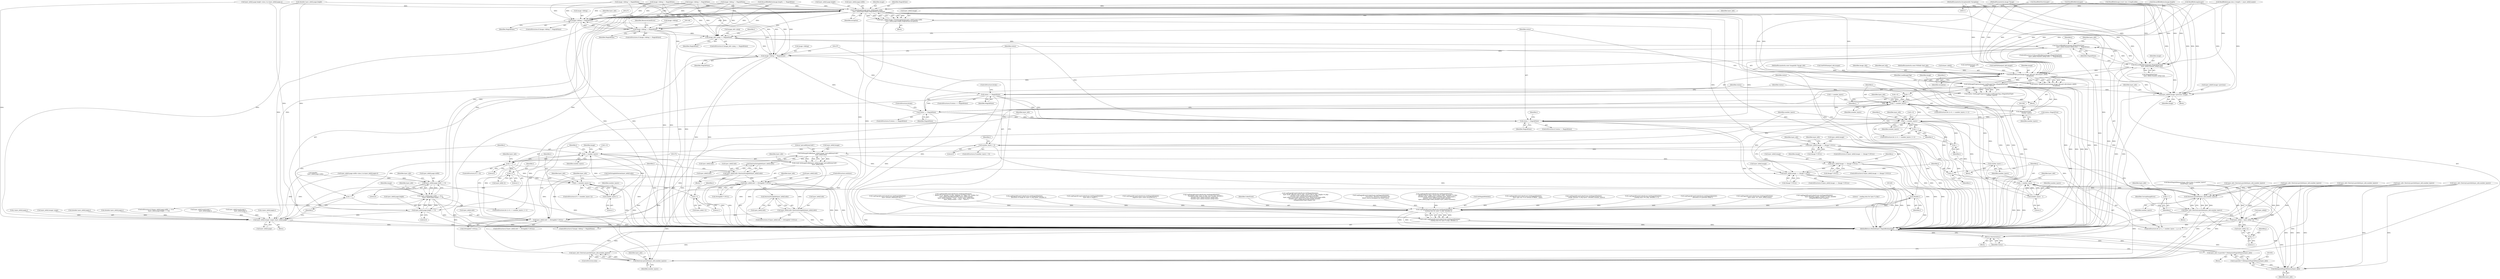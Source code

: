 digraph "0_ImageMagick_4ec444f4eab88cf4bec664fafcf9cab50bc5ff6a@pointer" {
"1000116" [label="(MethodParameterIn,ExceptionInfo *exception)"];
"1001305" [label="(Call,CloneImage(image,layer_info[i].page.width,\n          layer_info[i].page.height,MagickFalse,exception))"];
"1001245" [label="(Call,layer_info[i].page.width == 0)"];
"1001244" [label="(Call,(layer_info[i].page.width == 0) ||\n              (layer_info[i].page.height == 0))"];
"1001618" [label="(Call,layer_info[i].image->page=layer_info[i].page)"];
"1001254" [label="(Call,layer_info[i].page.height == 0)"];
"1001265" [label="(Call,image->debug != MagickFalse)"];
"1001340" [label="(Call,image->debug != MagickFalse)"];
"1001398" [label="(Call,image_info->ping == MagickFalse)"];
"1001440" [label="(Call,DiscardBlobBytes(image,(MagickSizeType)\n                      layer_info[i].channel_info[j].size) == MagickFalse)"];
"1001469" [label="(Call,image->debug != MagickFalse)"];
"1001495" [label="(Call,status == MagickFalse)"];
"1001509" [label="(Call,status == MagickFalse)"];
"1001514" [label="(Call,status != MagickFalse)"];
"1001661" [label="(Return,return(status);)"];
"1001299" [label="(Call,layer_info[i].image=CloneImage(image,layer_info[i].page.width,\n          layer_info[i].page.height,MagickFalse,exception))"];
"1001324" [label="(Call,layer_info[i].image == (Image *) NULL)"];
"1001373" [label="(Call,SetImageProfile(layer_info[i].image,\"psd:additional-info\",\n              layer_info[i].info))"];
"1001371" [label="(Call,(void) SetImageProfile(layer_info[i].image,\"psd:additional-info\",\n              layer_info[i].info))"];
"1001391" [label="(Call,DestroyStringInfo(layer_info[i].info))"];
"1001385" [label="(Call,layer_info[i].info=DestroyStringInfo(layer_info[i].info))"];
"1001277" [label="(Call,layer_info[i].info != (StringInfo *) NULL)"];
"1001292" [label="(Call,DestroyStringInfo(layer_info[i].info))"];
"1001286" [label="(Call,layer_info[i].info=DestroyStringInfo(layer_info[i].info))"];
"1001361" [label="(Call,layer_info[i].info != (StringInfo *) NULL)"];
"1001415" [label="(Call,layer_info[i].image == (Image *) NULL)"];
"1001529" [label="(Call,layer_info[i].image == (Image *) NULL)"];
"1001441" [label="(Call,DiscardBlobBytes(image,(MagickSizeType)\n                      layer_info[i].channel_info[j].size))"];
"1001485" [label="(Call,ReadPSDLayer(image,image_info,psd_info,&layer_info[i],\n              exception))"];
"1001483" [label="(Call,status=ReadPSDLayer(image,image_info,psd_info,&layer_info[i],\n              exception))"];
"1001501" [label="(Call,SetImageProgress(image,LoadImagesTag,i,(MagickSizeType)\n              number_layers))"];
"1001411" [label="(Call,i++)"];
"1001408" [label="(Call,i < number_layers)"];
"1001458" [label="(Call,DestroyLayerInfo(layer_info,number_layers))"];
"1001456" [label="(Call,layer_info=DestroyLayerInfo(layer_info,number_layers))"];
"1001550" [label="(Call,layer_info[j] = layer_info[j+1])"];
"1001653" [label="(Call,RelinquishMagickMemory(layer_info))"];
"1001651" [label="(Call,(LayerInfo *) RelinquishMagickMemory(layer_info))"];
"1001649" [label="(Call,layer_info=(LayerInfo *) RelinquishMagickMemory(layer_info))"];
"1001658" [label="(Call,DestroyLayerInfo(layer_info,number_layers))"];
"1001656" [label="(Call,layer_info=DestroyLayerInfo(layer_info,number_layers))"];
"1001480" [label="(Call,(double) i)"];
"1001476" [label="(Call,LogMagickEvent(CoderEvent,GetMagickModule(),\n                \"  reading data for layer %.20g\",(double) i))"];
"1001474" [label="(Call,(void) LogMagickEvent(CoderEvent,GetMagickModule(),\n                \"  reading data for layer %.20g\",(double) i))"];
"1001505" [label="(Call,(MagickSizeType)\n              number_layers)"];
"1001522" [label="(Call,i < number_layers)"];
"1001525" [label="(Call,i++)"];
"1001540" [label="(Call,j=i)"];
"1001543" [label="(Call,j < number_layers - 1)"];
"1001548" [label="(Call,j++)"];
"1001556" [label="(Call,j+1)"];
"1001545" [label="(Call,number_layers - 1)"];
"1001559" [label="(Call,number_layers--)"];
"1001561" [label="(Call,i--)"];
"1001564" [label="(Call,number_layers > 0)"];
"1001572" [label="(Call,i < number_layers)"];
"1001579" [label="(Call,i > 0)"];
"1001593" [label="(Call,i-1)"];
"1001598" [label="(Call,i < (number_layers-1))"];
"1001575" [label="(Call,i++)"];
"1001614" [label="(Call,i+1)"];
"1001600" [label="(Call,number_layers-1)"];
"1001499" [label="(Call,status=SetImageProgress(image,LoadImagesTag,i,(MagickSizeType)\n              number_layers))"];
"1001640" [label="(Call,layer_info[0].image->previous=image)"];
"1001598" [label="(Call,i < (number_layers-1))"];
"1001344" [label="(Identifier,MagickFalse)"];
"1001564" [label="(Call,number_layers > 0)"];
"1001458" [label="(Call,DestroyLayerInfo(layer_info,number_layers))"];
"1000128" [label="(Call,GetPSDSize(psd_info,image))"];
"1000315" [label="(Call,ResetMagickMemory(layer_info,0,(size_t) number_layers*\n        sizeof(*layer_info)))"];
"1001388" [label="(Identifier,layer_info)"];
"1001616" [label="(Literal,1)"];
"1001362" [label="(Call,layer_info[i].info)"];
"1001402" [label="(Identifier,MagickFalse)"];
"1001477" [label="(Identifier,CoderEvent)"];
"1001299" [label="(Call,layer_info[i].image=CloneImage(image,layer_info[i].page.width,\n          layer_info[i].page.height,MagickFalse,exception))"];
"1001528" [label="(ControlStructure,if (layer_info[i].image == (Image *) NULL))"];
"1001408" [label="(Call,i < number_layers)"];
"1001569" [label="(Call,i=0)"];
"1001607" [label="(Identifier,layer_info)"];
"1000487" [label="(Call,(double)\n            layer_info[i].page.width)"];
"1001413" [label="(Block,)"];
"1001267" [label="(Identifier,image)"];
"1001373" [label="(Call,SetImageProfile(layer_info[i].image,\"psd:additional-info\",\n              layer_info[i].info))"];
"1001411" [label="(Call,i++)"];
"1000117" [label="(Block,)"];
"1001418" [label="(Identifier,layer_info)"];
"1001380" [label="(Call,layer_info[i].info)"];
"1001498" [label="(ControlStructure,break;)"];
"1001476" [label="(Call,LogMagickEvent(CoderEvent,GetMagickModule(),\n                \"  reading data for layer %.20g\",(double) i))"];
"1001557" [label="(Identifier,j)"];
"1001334" [label="(Call,layer_info=DestroyLayerInfo(layer_info,number_layers))"];
"1001287" [label="(Call,layer_info[i].info)"];
"1001597" [label="(ControlStructure,if (i < (number_layers-1)))"];
"1001575" [label="(Call,i++)"];
"1001371" [label="(Call,(void) SetImageProfile(layer_info[i].image,\"psd:additional-info\",\n              layer_info[i].info))"];
"1001658" [label="(Call,DestroyLayerInfo(layer_info,number_layers))"];
"1001459" [label="(Identifier,layer_info)"];
"1001367" [label="(Call,(StringInfo *) NULL)"];
"1001595" [label="(Literal,1)"];
"1001480" [label="(Call,(double) i)"];
"1000460" [label="(Call,(double) layer_info[i].page.x)"];
"1001314" [label="(Call,layer_info[i].page.height)"];
"1001468" [label="(ControlStructure,if (image->debug != MagickFalse))"];
"1001307" [label="(Call,layer_info[i].page.width)"];
"1001416" [label="(Call,layer_info[i].image)"];
"1001519" [label="(Call,i=0)"];
"1001177" [label="(Call,DiscardBlobBytes(image,length) == MagickFalse)"];
"1001513" [label="(ControlStructure,if (status != MagickFalse))"];
"1001545" [label="(Call,number_layers - 1)"];
"1001563" [label="(ControlStructure,if (number_layers > 0))"];
"1001510" [label="(Identifier,status)"];
"1001437" [label="(Identifier,j)"];
"1001323" [label="(ControlStructure,if (layer_info[i].image == (Image *) NULL))"];
"1001443" [label="(Call,(MagickSizeType)\n                      layer_info[i].channel_info[j].size)"];
"1001660" [label="(Identifier,number_layers)"];
"1000904" [label="(Call,layer_info[i].mask.page.y-\n                      layer_info[i].page.y)"];
"1001659" [label="(Identifier,layer_info)"];
"1000116" [label="(MethodParameterIn,ExceptionInfo *exception)"];
"1001551" [label="(Call,layer_info[j])"];
"1000195" [label="(Call,GetPSDSize(psd_info,image))"];
"1001573" [label="(Identifier,i)"];
"1001602" [label="(Literal,1)"];
"1000956" [label="(Call,LogMagickEvent(CoderEvent,GetMagickModule(),\n                    \"      layer mask: offset(%.20g,%.20g), size(%.20g,%.20g), length=%.20g\",\n                    (double) layer_info[i].mask.page.x,(double)\n                    layer_info[i].mask.page.y,(double) layer_info[i].mask.page.width,\n                    (double) layer_info[i].mask.page.height,(double)\n                    ((MagickOffsetType) length)-18))"];
"1001483" [label="(Call,status=ReadPSDLayer(image,image_info,psd_info,&layer_info[i],\n              exception))"];
"1000114" [label="(MethodParameterIn,const PSDInfo *psd_info)"];
"1001405" [label="(Call,i=0)"];
"1001586" [label="(Identifier,layer_info)"];
"1001454" [label="(Identifier,MagickFalse)"];
"1001514" [label="(Call,status != MagickFalse)"];
"1001289" [label="(Identifier,layer_info)"];
"1001095" [label="(Call,LogMagickEvent(CoderEvent,GetMagickModule(),\n                      \"        source(%x), dest(%x)\",(unsigned int)\n                      blend_source,(unsigned int) blend_dest))"];
"1000456" [label="(Call,LogMagickEvent(CoderEvent,GetMagickModule(),\n            \"    offset(%.20g,%.20g), size(%.20g,%.20g), channels=%.20g\",\n            (double) layer_info[i].page.x,(double) layer_info[i].page.y,\n            (double) layer_info[i].page.height,(double)\n            layer_info[i].page.width,(double) layer_info[i].channels))"];
"1001656" [label="(Call,layer_info=DestroyLayerInfo(layer_info,number_layers))"];
"1001404" [label="(ControlStructure,for (i=0; i < number_layers; i++))"];
"1001649" [label="(Call,layer_info=(LayerInfo *) RelinquishMagickMemory(layer_info))"];
"1001245" [label="(Call,layer_info[i].page.width == 0)"];
"1001615" [label="(Identifier,i)"];
"1001478" [label="(Call,GetMagickModule())"];
"1001293" [label="(Call,layer_info[i].info)"];
"1001237" [label="(Call,i < number_layers)"];
"1001340" [label="(Call,image->debug != MagickFalse)"];
"1001653" [label="(Call,RelinquishMagickMemory(layer_info))"];
"1000617" [label="(Call,LogMagickEvent(CoderEvent,GetMagickModule(),\n                \"  layer type was %.4s instead of 8BIM\", type))"];
"1001379" [label="(Literal,\"psd:additional-info\")"];
"1000401" [label="(Call,layer_info[i].page.height=(size_t) (y-layer_info[i].page.y))"];
"1001484" [label="(Identifier,status)"];
"1001246" [label="(Call,layer_info[i].page.width)"];
"1001535" [label="(Call,(Image *) NULL)"];
"1001539" [label="(ControlStructure,for (j=i; j < number_layers - 1; j++))"];
"1001507" [label="(Identifier,number_layers)"];
"1001243" [label="(ControlStructure,if ((layer_info[i].page.width == 0) ||\n              (layer_info[i].page.height == 0)))"];
"1001421" [label="(Call,(Image *) NULL)"];
"1001265" [label="(Call,image->debug != MagickFalse)"];
"1001517" [label="(Block,)"];
"1001618" [label="(Call,layer_info[i].image->page=layer_info[i].page)"];
"1001529" [label="(Call,layer_info[i].image == (Image *) NULL)"];
"1001633" [label="(Identifier,image)"];
"1001242" [label="(Block,)"];
"1001460" [label="(Identifier,number_layers)"];
"1001471" [label="(Identifier,image)"];
"1001470" [label="(Call,image->debug)"];
"1001654" [label="(Identifier,layer_info)"];
"1001244" [label="(Call,(layer_info[i].page.width == 0) ||\n              (layer_info[i].page.height == 0))"];
"1001300" [label="(Call,layer_info[i].image)"];
"1001022" [label="(Call,layer_info=DestroyLayerInfo(layer_info,number_layers))"];
"1001651" [label="(Call,(LayerInfo *) RelinquishMagickMemory(layer_info))"];
"1001559" [label="(Call,number_layers--)"];
"1001567" [label="(Block,)"];
"1001398" [label="(Call,image_info->ping == MagickFalse)"];
"1001489" [label="(Call,&layer_info[i])"];
"1001386" [label="(Call,layer_info[i].info)"];
"1001241" [label="(Identifier,i)"];
"1001508" [label="(ControlStructure,if (status == MagickFalse))"];
"1001494" [label="(ControlStructure,if (status == MagickFalse))"];
"1001579" [label="(Call,i > 0)"];
"1001566" [label="(Literal,0)"];
"1001277" [label="(Call,layer_info[i].info != (StringInfo *) NULL)"];
"1001397" [label="(ControlStructure,if (image_info->ping == MagickFalse))"];
"1001626" [label="(Call,layer_info[i].page)"];
"1001374" [label="(Call,layer_info[i].image)"];
"1001462" [label="(Identifier,CorruptImageError)"];
"1001302" [label="(Identifier,layer_info)"];
"1001565" [label="(Identifier,number_layers)"];
"1001640" [label="(Call,layer_info[0].image->previous=image)"];
"1000260" [label="(Call,LogMagickEvent(CoderEvent,GetMagickModule(),\n          \"  image contains %.20g layers\",(double) number_layers))"];
"1001391" [label="(Call,DestroyStringInfo(layer_info[i].info))"];
"1001227" [label="(Call,ReadBlob(image,(const size_t) length,info))"];
"1001601" [label="(Identifier,number_layers)"];
"1001542" [label="(Identifier,i)"];
"1001305" [label="(Call,CloneImage(image,layer_info[i].page.width,\n          layer_info[i].page.height,MagickFalse,exception))"];
"1001662" [label="(Identifier,status)"];
"1001524" [label="(Identifier,number_layers)"];
"1001591" [label="(Call,layer_info[i-1])"];
"1001497" [label="(Identifier,MagickFalse)"];
"1000296" [label="(Call,image->debug != MagickFalse)"];
"1001473" [label="(Identifier,MagickFalse)"];
"1001306" [label="(Identifier,image)"];
"1001500" [label="(Identifier,status)"];
"1001525" [label="(Call,i++)"];
"1001574" [label="(Identifier,number_layers)"];
"1001439" [label="(ControlStructure,if (DiscardBlobBytes(image,(MagickSizeType)\n                      layer_info[i].channel_info[j].size) == MagickFalse))"];
"1001543" [label="(Call,j < number_layers - 1)"];
"1001485" [label="(Call,ReadPSDLayer(image,image_info,psd_info,&layer_info[i],\n              exception))"];
"1001578" [label="(ControlStructure,if (i > 0))"];
"1000437" [label="(Call,layer_info=DestroyLayerInfo(layer_info,number_layers))"];
"1001556" [label="(Call,j+1)"];
"1001355" [label="(Identifier,ResourceLimitError)"];
"1001292" [label="(Call,DestroyStringInfo(layer_info[i].info))"];
"1000345" [label="(Call,LogMagickEvent(CoderEvent,GetMagickModule(),\n            \"  reading layer #%.20g\",(double) i+1))"];
"1001548" [label="(Call,j++)"];
"1001493" [label="(Identifier,exception)"];
"1001325" [label="(Call,layer_info[i].image)"];
"1001399" [label="(Call,image_info->ping)"];
"1001502" [label="(Identifier,image)"];
"1001526" [label="(Identifier,i)"];
"1000622" [label="(Call,layer_info=DestroyLayerInfo(layer_info,number_layers))"];
"1001440" [label="(Call,DiscardBlobBytes(image,(MagickSizeType)\n                      layer_info[i].channel_info[j].size) == MagickFalse)"];
"1000545" [label="(Call,GetPSDSize(psd_info,\n            image))"];
"1001648" [label="(Identifier,image)"];
"1001330" [label="(Call,(Image *) NULL)"];
"1000303" [label="(Call,LogMagickEvent(CoderEvent,GetMagickModule(),\n              \"  allocation of LayerInfo failed\"))"];
"1001262" [label="(Literal,0)"];
"1001532" [label="(Identifier,layer_info)"];
"1001385" [label="(Call,layer_info[i].info=DestroyStringInfo(layer_info[i].info))"];
"1001341" [label="(Call,image->debug)"];
"1001150" [label="(Call,LogMagickEvent(CoderEvent,GetMagickModule(),\n                \"      layer name: %s\",layer_info[i].name))"];
"1001657" [label="(Identifier,layer_info)"];
"1001278" [label="(Call,layer_info[i].info)"];
"1001055" [label="(Call,LogMagickEvent(CoderEvent,GetMagickModule(),\n                    \"      layer blending ranges: length=%.20g\",(double)\n                    ((MagickOffsetType) length)))"];
"1001600" [label="(Call,number_layers-1)"];
"1001253" [label="(Literal,0)"];
"1001254" [label="(Call,layer_info[i].page.height == 0)"];
"1001280" [label="(Identifier,layer_info)"];
"1001499" [label="(Call,status=SetImageProgress(image,LoadImagesTag,i,(MagickSizeType)\n              number_layers))"];
"1001612" [label="(Call,layer_info[i+1])"];
"1001183" [label="(Call,layer_info=DestroyLayerInfo(layer_info,number_layers))"];
"1001560" [label="(Identifier,number_layers)"];
"1001178" [label="(Call,DiscardBlobBytes(image,length))"];
"1001298" [label="(ControlStructure,continue;)"];
"1001427" [label="(Identifier,j)"];
"1000931" [label="(Call,layer_info[i].mask.page.x-\n                      layer_info[i].page.x)"];
"1001264" [label="(ControlStructure,if (image->debug != MagickFalse))"];
"1001523" [label="(Identifier,i)"];
"1001122" [label="(Call,ReadBlob(image,(size_t) length++,layer_info[i].name))"];
"1001364" [label="(Identifier,layer_info)"];
"1001361" [label="(Call,layer_info[i].info != (StringInfo *) NULL)"];
"1001276" [label="(ControlStructure,if (layer_info[i].info != (StringInfo *) NULL))"];
"1001530" [label="(Call,layer_info[i].image)"];
"1001522" [label="(Call,i < number_layers)"];
"1001581" [label="(Literal,0)"];
"1001663" [label="(MethodReturn,ModuleExport MagickBooleanType)"];
"1001412" [label="(Identifier,i)"];
"1001479" [label="(Literal,\"  reading data for layer %.20g\")"];
"1001570" [label="(Identifier,i)"];
"1001547" [label="(Literal,1)"];
"1000253" [label="(Call,image->debug != MagickFalse)"];
"1001455" [label="(Block,)"];
"1001561" [label="(Call,i--)"];
"1001541" [label="(Identifier,j)"];
"1001511" [label="(Identifier,MagickFalse)"];
"1000768" [label="(Call,LogMagickEvent(CoderEvent,GetMagickModule(),\n                \"    layer contains additional info\"))"];
"1001495" [label="(Call,status == MagickFalse)"];
"1001406" [label="(Identifier,i)"];
"1001509" [label="(Call,status == MagickFalse)"];
"1001512" [label="(ControlStructure,break;)"];
"1001283" [label="(Call,(StringInfo *) NULL)"];
"1000708" [label="(Call,LogMagickEvent(CoderEvent,GetMagickModule(),\n            \"   blend=%.4s, opacity=%.20g, clipping=%s, flags=%d, visible=%s\",\n            layer_info[i].blendkey,(double) layer_info[i].opacity,\n            layer_info[i].clipping ? \"true\" : \"false\",layer_info[i].flags,\n            layer_info[i].visible ? \"true\" : \"false\"))"];
"1001540" [label="(Call,j=i)"];
"1001622" [label="(Identifier,layer_info)"];
"1001410" [label="(Identifier,number_layers)"];
"1001661" [label="(Return,return(status);)"];
"1001614" [label="(Call,i+1)"];
"1001442" [label="(Identifier,image)"];
"1001347" [label="(Call,LogMagickEvent(CoderEvent,GetMagickModule(),\n                \"  allocation of image for layer %.20g failed\",(double) i))"];
"1000392" [label="(Call,x-layer_info[i].page.x)"];
"1001516" [label="(Identifier,MagickFalse)"];
"1001538" [label="(Block,)"];
"1001469" [label="(Call,image->debug != MagickFalse)"];
"1001577" [label="(Block,)"];
"1001486" [label="(Identifier,image)"];
"1000382" [label="(Call,layer_info[i].page.width=(size_t) (x-layer_info[i].page.x))"];
"1001515" [label="(Identifier,status)"];
"1001456" [label="(Call,layer_info=DestroyLayerInfo(layer_info,number_layers))"];
"1001474" [label="(Call,(void) LogMagickEvent(CoderEvent,GetMagickModule(),\n                \"  reading data for layer %.20g\",(double) i))"];
"1001441" [label="(Call,DiscardBlobBytes(image,(MagickSizeType)\n                      layer_info[i].channel_info[j].size))"];
"1001549" [label="(Identifier,j)"];
"1001504" [label="(Identifier,i)"];
"1001414" [label="(ControlStructure,if (layer_info[i].image == (Image *) NULL))"];
"1001593" [label="(Call,i-1)"];
"1001501" [label="(Call,SetImageProgress(image,LoadImagesTag,i,(MagickSizeType)\n              number_layers))"];
"1001255" [label="(Call,layer_info[i].page.height)"];
"1001580" [label="(Identifier,i)"];
"1000411" [label="(Call,y-layer_info[i].page.y)"];
"1001339" [label="(ControlStructure,if (image->debug != MagickFalse))"];
"1001324" [label="(Call,layer_info[i].image == (Image *) NULL)"];
"1001552" [label="(Identifier,layer_info)"];
"1001335" [label="(Identifier,layer_info)"];
"1000478" [label="(Call,(double) layer_info[i].page.height)"];
"1001562" [label="(Identifier,i)"];
"1001641" [label="(Call,layer_info[0].image->previous)"];
"1001594" [label="(Identifier,i)"];
"1001272" [label="(Call,LogMagickEvent(CoderEvent,GetMagickModule(),\n                 \"      layer data is empty\"))"];
"1000701" [label="(Call,image->debug != MagickFalse)"];
"1001219" [label="(Call,GetStringInfoDatum(layer_info[i].info))"];
"1000113" [label="(MethodParameterIn,const ImageInfo *image_info)"];
"1000751" [label="(Call,ReadBlobLong(image))"];
"1001505" [label="(Call,(MagickSizeType)\n              number_layers)"];
"1001487" [label="(Identifier,image_info)"];
"1001269" [label="(Identifier,MagickFalse)"];
"1001546" [label="(Identifier,number_layers)"];
"1001518" [label="(ControlStructure,for (i=0; i < number_layers; i++))"];
"1001554" [label="(Call,layer_info[j+1])"];
"1001266" [label="(Call,image->debug)"];
"1001360" [label="(ControlStructure,if (layer_info[i].info != (StringInfo *) NULL))"];
"1000237" [label="(Call,LogMagickEvent(CoderEvent,GetMagickModule(),\n              \"  negative layer count corrected for\"))"];
"1001286" [label="(Call,layer_info[i].info=DestroyStringInfo(layer_info[i].info))"];
"1000556" [label="(Call,LogMagickEvent(CoderEvent,GetMagickModule(),\n              \"    channel[%.20g]: type=%.20g, size=%.20g\",(double) j,\n              (double) layer_info[i].channel_info[j].type,\n              (double) layer_info[i].channel_info[j].size))"];
"1001655" [label="(ControlStructure,else)"];
"1000112" [label="(MethodParameterIn,Image *image)"];
"1001650" [label="(Identifier,layer_info)"];
"1001488" [label="(Identifier,psd_info)"];
"1001599" [label="(Identifier,i)"];
"1001321" [label="(Identifier,MagickFalse)"];
"1001550" [label="(Call,layer_info[j] = layer_info[j+1])"];
"1001415" [label="(Call,layer_info[i].image == (Image *) NULL)"];
"1001482" [label="(Identifier,i)"];
"1001143" [label="(Call,image->debug != MagickFalse)"];
"1001496" [label="(Identifier,status)"];
"1001558" [label="(Literal,1)"];
"1000201" [label="(Call,status=MagickTrue)"];
"1001544" [label="(Identifier,j)"];
"1001576" [label="(Identifier,i)"];
"1001457" [label="(Identifier,layer_info)"];
"1001568" [label="(ControlStructure,for (i=0; i < number_layers; i++))"];
"1001258" [label="(Identifier,layer_info)"];
"1001322" [label="(Identifier,exception)"];
"1000218" [label="(Call,ReadBlobShort(image))"];
"1001109" [label="(Call,ReadBlobByte(image))"];
"1001619" [label="(Call,layer_info[i].image->page)"];
"1000469" [label="(Call,(double) layer_info[i].page.y)"];
"1001409" [label="(Identifier,i)"];
"1001572" [label="(Call,i < number_layers)"];
"1001520" [label="(Identifier,i)"];
"1001392" [label="(Call,layer_info[i].info)"];
"1001327" [label="(Identifier,layer_info)"];
"1001503" [label="(Identifier,LoadImagesTag)"];
"1001370" [label="(Block,)"];
"1000116" -> "1000111"  [label="AST: "];
"1000116" -> "1001663"  [label="DDG: "];
"1000116" -> "1001305"  [label="DDG: "];
"1000116" -> "1001485"  [label="DDG: "];
"1001305" -> "1001299"  [label="AST: "];
"1001305" -> "1001322"  [label="CFG: "];
"1001306" -> "1001305"  [label="AST: "];
"1001307" -> "1001305"  [label="AST: "];
"1001314" -> "1001305"  [label="AST: "];
"1001321" -> "1001305"  [label="AST: "];
"1001322" -> "1001305"  [label="AST: "];
"1001299" -> "1001305"  [label="CFG: "];
"1001305" -> "1001663"  [label="DDG: "];
"1001305" -> "1001663"  [label="DDG: "];
"1001305" -> "1001663"  [label="DDG: "];
"1001305" -> "1001663"  [label="DDG: "];
"1001305" -> "1001245"  [label="DDG: "];
"1001305" -> "1001254"  [label="DDG: "];
"1001305" -> "1001265"  [label="DDG: "];
"1001305" -> "1001299"  [label="DDG: "];
"1001305" -> "1001299"  [label="DDG: "];
"1001305" -> "1001299"  [label="DDG: "];
"1001305" -> "1001299"  [label="DDG: "];
"1001305" -> "1001299"  [label="DDG: "];
"1001178" -> "1001305"  [label="DDG: "];
"1000218" -> "1001305"  [label="DDG: "];
"1000751" -> "1001305"  [label="DDG: "];
"1001122" -> "1001305"  [label="DDG: "];
"1001109" -> "1001305"  [label="DDG: "];
"1001227" -> "1001305"  [label="DDG: "];
"1000112" -> "1001305"  [label="DDG: "];
"1001245" -> "1001305"  [label="DDG: "];
"1000401" -> "1001305"  [label="DDG: "];
"1001254" -> "1001305"  [label="DDG: "];
"1000478" -> "1001305"  [label="DDG: "];
"1000701" -> "1001305"  [label="DDG: "];
"1000296" -> "1001305"  [label="DDG: "];
"1001143" -> "1001305"  [label="DDG: "];
"1000253" -> "1001305"  [label="DDG: "];
"1001177" -> "1001305"  [label="DDG: "];
"1001340" -> "1001305"  [label="DDG: "];
"1001265" -> "1001305"  [label="DDG: "];
"1001305" -> "1001340"  [label="DDG: "];
"1001305" -> "1001398"  [label="DDG: "];
"1001305" -> "1001441"  [label="DDG: "];
"1001305" -> "1001485"  [label="DDG: "];
"1001305" -> "1001485"  [label="DDG: "];
"1001305" -> "1001618"  [label="DDG: "];
"1001305" -> "1001618"  [label="DDG: "];
"1001305" -> "1001640"  [label="DDG: "];
"1001245" -> "1001244"  [label="AST: "];
"1001245" -> "1001253"  [label="CFG: "];
"1001246" -> "1001245"  [label="AST: "];
"1001253" -> "1001245"  [label="AST: "];
"1001258" -> "1001245"  [label="CFG: "];
"1001244" -> "1001245"  [label="CFG: "];
"1001245" -> "1001663"  [label="DDG: "];
"1001245" -> "1001244"  [label="DDG: "];
"1001245" -> "1001244"  [label="DDG: "];
"1000382" -> "1001245"  [label="DDG: "];
"1000487" -> "1001245"  [label="DDG: "];
"1001245" -> "1001618"  [label="DDG: "];
"1001244" -> "1001243"  [label="AST: "];
"1001244" -> "1001254"  [label="CFG: "];
"1001254" -> "1001244"  [label="AST: "];
"1001267" -> "1001244"  [label="CFG: "];
"1001302" -> "1001244"  [label="CFG: "];
"1001244" -> "1001663"  [label="DDG: "];
"1001244" -> "1001663"  [label="DDG: "];
"1001244" -> "1001663"  [label="DDG: "];
"1001254" -> "1001244"  [label="DDG: "];
"1001254" -> "1001244"  [label="DDG: "];
"1001618" -> "1001577"  [label="AST: "];
"1001618" -> "1001626"  [label="CFG: "];
"1001619" -> "1001618"  [label="AST: "];
"1001626" -> "1001618"  [label="AST: "];
"1001576" -> "1001618"  [label="CFG: "];
"1001618" -> "1001663"  [label="DDG: "];
"1001618" -> "1001663"  [label="DDG: "];
"1000392" -> "1001618"  [label="DDG: "];
"1000382" -> "1001618"  [label="DDG: "];
"1000487" -> "1001618"  [label="DDG: "];
"1000401" -> "1001618"  [label="DDG: "];
"1000931" -> "1001618"  [label="DDG: "];
"1001254" -> "1001618"  [label="DDG: "];
"1000904" -> "1001618"  [label="DDG: "];
"1000469" -> "1001618"  [label="DDG: "];
"1000411" -> "1001618"  [label="DDG: "];
"1000478" -> "1001618"  [label="DDG: "];
"1000460" -> "1001618"  [label="DDG: "];
"1001254" -> "1001262"  [label="CFG: "];
"1001255" -> "1001254"  [label="AST: "];
"1001262" -> "1001254"  [label="AST: "];
"1001254" -> "1001663"  [label="DDG: "];
"1000401" -> "1001254"  [label="DDG: "];
"1000478" -> "1001254"  [label="DDG: "];
"1001265" -> "1001264"  [label="AST: "];
"1001265" -> "1001269"  [label="CFG: "];
"1001266" -> "1001265"  [label="AST: "];
"1001269" -> "1001265"  [label="AST: "];
"1001271" -> "1001265"  [label="CFG: "];
"1001280" -> "1001265"  [label="CFG: "];
"1001265" -> "1001663"  [label="DDG: "];
"1001265" -> "1001663"  [label="DDG: "];
"1000253" -> "1001265"  [label="DDG: "];
"1000253" -> "1001265"  [label="DDG: "];
"1001340" -> "1001265"  [label="DDG: "];
"1001340" -> "1001265"  [label="DDG: "];
"1000701" -> "1001265"  [label="DDG: "];
"1000701" -> "1001265"  [label="DDG: "];
"1000296" -> "1001265"  [label="DDG: "];
"1000296" -> "1001265"  [label="DDG: "];
"1001143" -> "1001265"  [label="DDG: "];
"1001143" -> "1001265"  [label="DDG: "];
"1001177" -> "1001265"  [label="DDG: "];
"1001265" -> "1001340"  [label="DDG: "];
"1001265" -> "1001398"  [label="DDG: "];
"1001265" -> "1001469"  [label="DDG: "];
"1001340" -> "1001339"  [label="AST: "];
"1001340" -> "1001344"  [label="CFG: "];
"1001341" -> "1001340"  [label="AST: "];
"1001344" -> "1001340"  [label="AST: "];
"1001346" -> "1001340"  [label="CFG: "];
"1001355" -> "1001340"  [label="CFG: "];
"1001340" -> "1001663"  [label="DDG: "];
"1001340" -> "1001663"  [label="DDG: "];
"1000253" -> "1001340"  [label="DDG: "];
"1000701" -> "1001340"  [label="DDG: "];
"1000296" -> "1001340"  [label="DDG: "];
"1001143" -> "1001340"  [label="DDG: "];
"1001340" -> "1001398"  [label="DDG: "];
"1001340" -> "1001469"  [label="DDG: "];
"1001398" -> "1001397"  [label="AST: "];
"1001398" -> "1001402"  [label="CFG: "];
"1001399" -> "1001398"  [label="AST: "];
"1001402" -> "1001398"  [label="AST: "];
"1001406" -> "1001398"  [label="CFG: "];
"1001515" -> "1001398"  [label="CFG: "];
"1001398" -> "1001663"  [label="DDG: "];
"1001398" -> "1001663"  [label="DDG: "];
"1000701" -> "1001398"  [label="DDG: "];
"1000296" -> "1001398"  [label="DDG: "];
"1001143" -> "1001398"  [label="DDG: "];
"1000253" -> "1001398"  [label="DDG: "];
"1001177" -> "1001398"  [label="DDG: "];
"1001398" -> "1001440"  [label="DDG: "];
"1001398" -> "1001469"  [label="DDG: "];
"1001398" -> "1001514"  [label="DDG: "];
"1001440" -> "1001439"  [label="AST: "];
"1001440" -> "1001454"  [label="CFG: "];
"1001441" -> "1001440"  [label="AST: "];
"1001454" -> "1001440"  [label="AST: "];
"1001457" -> "1001440"  [label="CFG: "];
"1001437" -> "1001440"  [label="CFG: "];
"1001440" -> "1001663"  [label="DDG: "];
"1001440" -> "1001663"  [label="DDG: "];
"1001441" -> "1001440"  [label="DDG: "];
"1001441" -> "1001440"  [label="DDG: "];
"1001509" -> "1001440"  [label="DDG: "];
"1001440" -> "1001469"  [label="DDG: "];
"1001440" -> "1001514"  [label="DDG: "];
"1001469" -> "1001468"  [label="AST: "];
"1001469" -> "1001473"  [label="CFG: "];
"1001470" -> "1001469"  [label="AST: "];
"1001473" -> "1001469"  [label="AST: "];
"1001475" -> "1001469"  [label="CFG: "];
"1001484" -> "1001469"  [label="CFG: "];
"1001469" -> "1001663"  [label="DDG: "];
"1001469" -> "1001663"  [label="DDG: "];
"1000253" -> "1001469"  [label="DDG: "];
"1000701" -> "1001469"  [label="DDG: "];
"1000296" -> "1001469"  [label="DDG: "];
"1001143" -> "1001469"  [label="DDG: "];
"1001509" -> "1001469"  [label="DDG: "];
"1001469" -> "1001495"  [label="DDG: "];
"1001495" -> "1001494"  [label="AST: "];
"1001495" -> "1001497"  [label="CFG: "];
"1001496" -> "1001495"  [label="AST: "];
"1001497" -> "1001495"  [label="AST: "];
"1001498" -> "1001495"  [label="CFG: "];
"1001500" -> "1001495"  [label="CFG: "];
"1001495" -> "1001663"  [label="DDG: "];
"1001483" -> "1001495"  [label="DDG: "];
"1001495" -> "1001509"  [label="DDG: "];
"1001495" -> "1001514"  [label="DDG: "];
"1001495" -> "1001514"  [label="DDG: "];
"1001509" -> "1001508"  [label="AST: "];
"1001509" -> "1001511"  [label="CFG: "];
"1001510" -> "1001509"  [label="AST: "];
"1001511" -> "1001509"  [label="AST: "];
"1001512" -> "1001509"  [label="CFG: "];
"1001412" -> "1001509"  [label="CFG: "];
"1001509" -> "1001663"  [label="DDG: "];
"1001499" -> "1001509"  [label="DDG: "];
"1001509" -> "1001514"  [label="DDG: "];
"1001509" -> "1001514"  [label="DDG: "];
"1001514" -> "1001513"  [label="AST: "];
"1001514" -> "1001516"  [label="CFG: "];
"1001515" -> "1001514"  [label="AST: "];
"1001516" -> "1001514"  [label="AST: "];
"1001520" -> "1001514"  [label="CFG: "];
"1001657" -> "1001514"  [label="CFG: "];
"1001514" -> "1001663"  [label="DDG: "];
"1001514" -> "1001663"  [label="DDG: "];
"1001514" -> "1001663"  [label="DDG: "];
"1000201" -> "1001514"  [label="DDG: "];
"1001514" -> "1001661"  [label="DDG: "];
"1001661" -> "1000117"  [label="AST: "];
"1001661" -> "1001662"  [label="CFG: "];
"1001662" -> "1001661"  [label="AST: "];
"1001663" -> "1001661"  [label="CFG: "];
"1001661" -> "1001663"  [label="DDG: "];
"1001662" -> "1001661"  [label="DDG: "];
"1000201" -> "1001661"  [label="DDG: "];
"1001299" -> "1001242"  [label="AST: "];
"1001300" -> "1001299"  [label="AST: "];
"1001327" -> "1001299"  [label="CFG: "];
"1001299" -> "1001663"  [label="DDG: "];
"1001299" -> "1001324"  [label="DDG: "];
"1001324" -> "1001323"  [label="AST: "];
"1001324" -> "1001330"  [label="CFG: "];
"1001325" -> "1001324"  [label="AST: "];
"1001330" -> "1001324"  [label="AST: "];
"1001335" -> "1001324"  [label="CFG: "];
"1001364" -> "1001324"  [label="CFG: "];
"1001324" -> "1001663"  [label="DDG: "];
"1001324" -> "1001663"  [label="DDG: "];
"1001324" -> "1001663"  [label="DDG: "];
"1001330" -> "1001324"  [label="DDG: "];
"1001324" -> "1001373"  [label="DDG: "];
"1001324" -> "1001415"  [label="DDG: "];
"1001324" -> "1001529"  [label="DDG: "];
"1001373" -> "1001371"  [label="AST: "];
"1001373" -> "1001380"  [label="CFG: "];
"1001374" -> "1001373"  [label="AST: "];
"1001379" -> "1001373"  [label="AST: "];
"1001380" -> "1001373"  [label="AST: "];
"1001371" -> "1001373"  [label="CFG: "];
"1001373" -> "1001663"  [label="DDG: "];
"1001373" -> "1001371"  [label="DDG: "];
"1001373" -> "1001371"  [label="DDG: "];
"1001373" -> "1001371"  [label="DDG: "];
"1001361" -> "1001373"  [label="DDG: "];
"1001373" -> "1001391"  [label="DDG: "];
"1001373" -> "1001415"  [label="DDG: "];
"1001373" -> "1001529"  [label="DDG: "];
"1001371" -> "1001370"  [label="AST: "];
"1001372" -> "1001371"  [label="AST: "];
"1001388" -> "1001371"  [label="CFG: "];
"1001371" -> "1001663"  [label="DDG: "];
"1001371" -> "1001663"  [label="DDG: "];
"1001391" -> "1001385"  [label="AST: "];
"1001391" -> "1001392"  [label="CFG: "];
"1001392" -> "1001391"  [label="AST: "];
"1001385" -> "1001391"  [label="CFG: "];
"1001391" -> "1001385"  [label="DDG: "];
"1001385" -> "1001370"  [label="AST: "];
"1001386" -> "1001385"  [label="AST: "];
"1001241" -> "1001385"  [label="CFG: "];
"1001385" -> "1001663"  [label="DDG: "];
"1001385" -> "1001663"  [label="DDG: "];
"1001385" -> "1001277"  [label="DDG: "];
"1001385" -> "1001361"  [label="DDG: "];
"1001277" -> "1001276"  [label="AST: "];
"1001277" -> "1001283"  [label="CFG: "];
"1001278" -> "1001277"  [label="AST: "];
"1001283" -> "1001277"  [label="AST: "];
"1001289" -> "1001277"  [label="CFG: "];
"1001298" -> "1001277"  [label="CFG: "];
"1001277" -> "1001663"  [label="DDG: "];
"1001277" -> "1001663"  [label="DDG: "];
"1001277" -> "1001663"  [label="DDG: "];
"1001219" -> "1001277"  [label="DDG: "];
"1001361" -> "1001277"  [label="DDG: "];
"1001286" -> "1001277"  [label="DDG: "];
"1001283" -> "1001277"  [label="DDG: "];
"1001277" -> "1001292"  [label="DDG: "];
"1001277" -> "1001361"  [label="DDG: "];
"1001292" -> "1001286"  [label="AST: "];
"1001292" -> "1001293"  [label="CFG: "];
"1001293" -> "1001292"  [label="AST: "];
"1001286" -> "1001292"  [label="CFG: "];
"1001292" -> "1001286"  [label="DDG: "];
"1001286" -> "1001276"  [label="AST: "];
"1001287" -> "1001286"  [label="AST: "];
"1001298" -> "1001286"  [label="CFG: "];
"1001286" -> "1001663"  [label="DDG: "];
"1001286" -> "1001663"  [label="DDG: "];
"1001286" -> "1001361"  [label="DDG: "];
"1001361" -> "1001360"  [label="AST: "];
"1001361" -> "1001367"  [label="CFG: "];
"1001362" -> "1001361"  [label="AST: "];
"1001367" -> "1001361"  [label="AST: "];
"1001372" -> "1001361"  [label="CFG: "];
"1001241" -> "1001361"  [label="CFG: "];
"1001361" -> "1001663"  [label="DDG: "];
"1001361" -> "1001663"  [label="DDG: "];
"1001361" -> "1001663"  [label="DDG: "];
"1001219" -> "1001361"  [label="DDG: "];
"1001367" -> "1001361"  [label="DDG: "];
"1001415" -> "1001414"  [label="AST: "];
"1001415" -> "1001421"  [label="CFG: "];
"1001416" -> "1001415"  [label="AST: "];
"1001421" -> "1001415"  [label="AST: "];
"1001427" -> "1001415"  [label="CFG: "];
"1001471" -> "1001415"  [label="CFG: "];
"1001415" -> "1001663"  [label="DDG: "];
"1001415" -> "1001663"  [label="DDG: "];
"1001415" -> "1001663"  [label="DDG: "];
"1001421" -> "1001415"  [label="DDG: "];
"1001415" -> "1001529"  [label="DDG: "];
"1001529" -> "1001528"  [label="AST: "];
"1001529" -> "1001535"  [label="CFG: "];
"1001530" -> "1001529"  [label="AST: "];
"1001535" -> "1001529"  [label="AST: "];
"1001541" -> "1001529"  [label="CFG: "];
"1001526" -> "1001529"  [label="CFG: "];
"1001529" -> "1001663"  [label="DDG: "];
"1001529" -> "1001663"  [label="DDG: "];
"1001529" -> "1001663"  [label="DDG: "];
"1001535" -> "1001529"  [label="DDG: "];
"1001441" -> "1001443"  [label="CFG: "];
"1001442" -> "1001441"  [label="AST: "];
"1001443" -> "1001441"  [label="AST: "];
"1001454" -> "1001441"  [label="CFG: "];
"1001441" -> "1001663"  [label="DDG: "];
"1001441" -> "1001663"  [label="DDG: "];
"1001178" -> "1001441"  [label="DDG: "];
"1001501" -> "1001441"  [label="DDG: "];
"1000218" -> "1001441"  [label="DDG: "];
"1001122" -> "1001441"  [label="DDG: "];
"1001109" -> "1001441"  [label="DDG: "];
"1001227" -> "1001441"  [label="DDG: "];
"1000751" -> "1001441"  [label="DDG: "];
"1000112" -> "1001441"  [label="DDG: "];
"1001443" -> "1001441"  [label="DDG: "];
"1001441" -> "1001485"  [label="DDG: "];
"1001441" -> "1001640"  [label="DDG: "];
"1001485" -> "1001483"  [label="AST: "];
"1001485" -> "1001493"  [label="CFG: "];
"1001486" -> "1001485"  [label="AST: "];
"1001487" -> "1001485"  [label="AST: "];
"1001488" -> "1001485"  [label="AST: "];
"1001489" -> "1001485"  [label="AST: "];
"1001493" -> "1001485"  [label="AST: "];
"1001483" -> "1001485"  [label="CFG: "];
"1001485" -> "1001663"  [label="DDG: "];
"1001485" -> "1001663"  [label="DDG: "];
"1001485" -> "1001663"  [label="DDG: "];
"1001485" -> "1001663"  [label="DDG: "];
"1001485" -> "1001663"  [label="DDG: "];
"1001485" -> "1001483"  [label="DDG: "];
"1001485" -> "1001483"  [label="DDG: "];
"1001485" -> "1001483"  [label="DDG: "];
"1001485" -> "1001483"  [label="DDG: "];
"1001485" -> "1001483"  [label="DDG: "];
"1001178" -> "1001485"  [label="DDG: "];
"1001501" -> "1001485"  [label="DDG: "];
"1000218" -> "1001485"  [label="DDG: "];
"1001122" -> "1001485"  [label="DDG: "];
"1001109" -> "1001485"  [label="DDG: "];
"1001227" -> "1001485"  [label="DDG: "];
"1000751" -> "1001485"  [label="DDG: "];
"1000112" -> "1001485"  [label="DDG: "];
"1000113" -> "1001485"  [label="DDG: "];
"1000545" -> "1001485"  [label="DDG: "];
"1000128" -> "1001485"  [label="DDG: "];
"1000195" -> "1001485"  [label="DDG: "];
"1000114" -> "1001485"  [label="DDG: "];
"1001485" -> "1001501"  [label="DDG: "];
"1001485" -> "1001640"  [label="DDG: "];
"1001483" -> "1001413"  [label="AST: "];
"1001484" -> "1001483"  [label="AST: "];
"1001496" -> "1001483"  [label="CFG: "];
"1001483" -> "1001663"  [label="DDG: "];
"1001501" -> "1001499"  [label="AST: "];
"1001501" -> "1001505"  [label="CFG: "];
"1001502" -> "1001501"  [label="AST: "];
"1001503" -> "1001501"  [label="AST: "];
"1001504" -> "1001501"  [label="AST: "];
"1001505" -> "1001501"  [label="AST: "];
"1001499" -> "1001501"  [label="CFG: "];
"1001501" -> "1001663"  [label="DDG: "];
"1001501" -> "1001663"  [label="DDG: "];
"1001501" -> "1001663"  [label="DDG: "];
"1001501" -> "1001663"  [label="DDG: "];
"1001501" -> "1001411"  [label="DDG: "];
"1001501" -> "1001499"  [label="DDG: "];
"1001501" -> "1001499"  [label="DDG: "];
"1001501" -> "1001499"  [label="DDG: "];
"1001501" -> "1001499"  [label="DDG: "];
"1000112" -> "1001501"  [label="DDG: "];
"1001408" -> "1001501"  [label="DDG: "];
"1001480" -> "1001501"  [label="DDG: "];
"1001505" -> "1001501"  [label="DDG: "];
"1001501" -> "1001640"  [label="DDG: "];
"1001411" -> "1001404"  [label="AST: "];
"1001411" -> "1001412"  [label="CFG: "];
"1001412" -> "1001411"  [label="AST: "];
"1001409" -> "1001411"  [label="CFG: "];
"1001411" -> "1001408"  [label="DDG: "];
"1001408" -> "1001411"  [label="DDG: "];
"1001408" -> "1001404"  [label="AST: "];
"1001408" -> "1001410"  [label="CFG: "];
"1001409" -> "1001408"  [label="AST: "];
"1001410" -> "1001408"  [label="AST: "];
"1001418" -> "1001408"  [label="CFG: "];
"1001515" -> "1001408"  [label="CFG: "];
"1001408" -> "1001663"  [label="DDG: "];
"1001408" -> "1001663"  [label="DDG: "];
"1001405" -> "1001408"  [label="DDG: "];
"1001458" -> "1001408"  [label="DDG: "];
"1001237" -> "1001408"  [label="DDG: "];
"1001505" -> "1001408"  [label="DDG: "];
"1001408" -> "1001458"  [label="DDG: "];
"1001408" -> "1001480"  [label="DDG: "];
"1001408" -> "1001505"  [label="DDG: "];
"1001408" -> "1001522"  [label="DDG: "];
"1001408" -> "1001658"  [label="DDG: "];
"1001458" -> "1001456"  [label="AST: "];
"1001458" -> "1001460"  [label="CFG: "];
"1001459" -> "1001458"  [label="AST: "];
"1001460" -> "1001458"  [label="AST: "];
"1001456" -> "1001458"  [label="CFG: "];
"1001458" -> "1001456"  [label="DDG: "];
"1001458" -> "1001456"  [label="DDG: "];
"1000622" -> "1001458"  [label="DDG: "];
"1000315" -> "1001458"  [label="DDG: "];
"1001334" -> "1001458"  [label="DDG: "];
"1001183" -> "1001458"  [label="DDG: "];
"1001022" -> "1001458"  [label="DDG: "];
"1001456" -> "1001458"  [label="DDG: "];
"1000437" -> "1001458"  [label="DDG: "];
"1001456" -> "1001455"  [label="AST: "];
"1001457" -> "1001456"  [label="AST: "];
"1001462" -> "1001456"  [label="CFG: "];
"1001456" -> "1001663"  [label="DDG: "];
"1001456" -> "1001550"  [label="DDG: "];
"1001456" -> "1001653"  [label="DDG: "];
"1001456" -> "1001658"  [label="DDG: "];
"1001550" -> "1001539"  [label="AST: "];
"1001550" -> "1001554"  [label="CFG: "];
"1001551" -> "1001550"  [label="AST: "];
"1001554" -> "1001550"  [label="AST: "];
"1001549" -> "1001550"  [label="CFG: "];
"1001550" -> "1001663"  [label="DDG: "];
"1001550" -> "1001663"  [label="DDG: "];
"1000622" -> "1001550"  [label="DDG: "];
"1000315" -> "1001550"  [label="DDG: "];
"1001334" -> "1001550"  [label="DDG: "];
"1001183" -> "1001550"  [label="DDG: "];
"1001022" -> "1001550"  [label="DDG: "];
"1000437" -> "1001550"  [label="DDG: "];
"1001550" -> "1001653"  [label="DDG: "];
"1001653" -> "1001651"  [label="AST: "];
"1001653" -> "1001654"  [label="CFG: "];
"1001654" -> "1001653"  [label="AST: "];
"1001651" -> "1001653"  [label="CFG: "];
"1001653" -> "1001651"  [label="DDG: "];
"1000622" -> "1001653"  [label="DDG: "];
"1001334" -> "1001653"  [label="DDG: "];
"1001183" -> "1001653"  [label="DDG: "];
"1001022" -> "1001653"  [label="DDG: "];
"1000315" -> "1001653"  [label="DDG: "];
"1000437" -> "1001653"  [label="DDG: "];
"1001651" -> "1001649"  [label="AST: "];
"1001652" -> "1001651"  [label="AST: "];
"1001649" -> "1001651"  [label="CFG: "];
"1001651" -> "1001663"  [label="DDG: "];
"1001651" -> "1001649"  [label="DDG: "];
"1001649" -> "1001517"  [label="AST: "];
"1001650" -> "1001649"  [label="AST: "];
"1001662" -> "1001649"  [label="CFG: "];
"1001649" -> "1001663"  [label="DDG: "];
"1001649" -> "1001663"  [label="DDG: "];
"1001658" -> "1001656"  [label="AST: "];
"1001658" -> "1001660"  [label="CFG: "];
"1001659" -> "1001658"  [label="AST: "];
"1001660" -> "1001658"  [label="AST: "];
"1001656" -> "1001658"  [label="CFG: "];
"1001658" -> "1001663"  [label="DDG: "];
"1001658" -> "1001656"  [label="DDG: "];
"1001658" -> "1001656"  [label="DDG: "];
"1000622" -> "1001658"  [label="DDG: "];
"1000315" -> "1001658"  [label="DDG: "];
"1001334" -> "1001658"  [label="DDG: "];
"1001183" -> "1001658"  [label="DDG: "];
"1001022" -> "1001658"  [label="DDG: "];
"1000437" -> "1001658"  [label="DDG: "];
"1001237" -> "1001658"  [label="DDG: "];
"1001505" -> "1001658"  [label="DDG: "];
"1001656" -> "1001655"  [label="AST: "];
"1001657" -> "1001656"  [label="AST: "];
"1001662" -> "1001656"  [label="CFG: "];
"1001656" -> "1001663"  [label="DDG: "];
"1001656" -> "1001663"  [label="DDG: "];
"1001480" -> "1001476"  [label="AST: "];
"1001480" -> "1001482"  [label="CFG: "];
"1001481" -> "1001480"  [label="AST: "];
"1001482" -> "1001480"  [label="AST: "];
"1001476" -> "1001480"  [label="CFG: "];
"1001480" -> "1001663"  [label="DDG: "];
"1001480" -> "1001476"  [label="DDG: "];
"1001476" -> "1001474"  [label="AST: "];
"1001477" -> "1001476"  [label="AST: "];
"1001478" -> "1001476"  [label="AST: "];
"1001479" -> "1001476"  [label="AST: "];
"1001474" -> "1001476"  [label="CFG: "];
"1001476" -> "1001663"  [label="DDG: "];
"1001476" -> "1001663"  [label="DDG: "];
"1001476" -> "1001663"  [label="DDG: "];
"1001476" -> "1001474"  [label="DDG: "];
"1001476" -> "1001474"  [label="DDG: "];
"1001476" -> "1001474"  [label="DDG: "];
"1001476" -> "1001474"  [label="DDG: "];
"1000708" -> "1001476"  [label="DDG: "];
"1000456" -> "1001476"  [label="DDG: "];
"1000556" -> "1001476"  [label="DDG: "];
"1000237" -> "1001476"  [label="DDG: "];
"1000956" -> "1001476"  [label="DDG: "];
"1001347" -> "1001476"  [label="DDG: "];
"1001095" -> "1001476"  [label="DDG: "];
"1000617" -> "1001476"  [label="DDG: "];
"1000303" -> "1001476"  [label="DDG: "];
"1001150" -> "1001476"  [label="DDG: "];
"1001055" -> "1001476"  [label="DDG: "];
"1001272" -> "1001476"  [label="DDG: "];
"1000768" -> "1001476"  [label="DDG: "];
"1000260" -> "1001476"  [label="DDG: "];
"1000345" -> "1001476"  [label="DDG: "];
"1001474" -> "1001468"  [label="AST: "];
"1001475" -> "1001474"  [label="AST: "];
"1001484" -> "1001474"  [label="CFG: "];
"1001474" -> "1001663"  [label="DDG: "];
"1001474" -> "1001663"  [label="DDG: "];
"1001505" -> "1001507"  [label="CFG: "];
"1001506" -> "1001505"  [label="AST: "];
"1001507" -> "1001505"  [label="AST: "];
"1001505" -> "1001522"  [label="DDG: "];
"1001522" -> "1001518"  [label="AST: "];
"1001522" -> "1001524"  [label="CFG: "];
"1001523" -> "1001522"  [label="AST: "];
"1001524" -> "1001522"  [label="AST: "];
"1001532" -> "1001522"  [label="CFG: "];
"1001565" -> "1001522"  [label="CFG: "];
"1001522" -> "1001663"  [label="DDG: "];
"1001522" -> "1001663"  [label="DDG: "];
"1001519" -> "1001522"  [label="DDG: "];
"1001525" -> "1001522"  [label="DDG: "];
"1001237" -> "1001522"  [label="DDG: "];
"1001559" -> "1001522"  [label="DDG: "];
"1001522" -> "1001525"  [label="DDG: "];
"1001522" -> "1001540"  [label="DDG: "];
"1001522" -> "1001545"  [label="DDG: "];
"1001522" -> "1001561"  [label="DDG: "];
"1001522" -> "1001564"  [label="DDG: "];
"1001525" -> "1001518"  [label="AST: "];
"1001525" -> "1001526"  [label="CFG: "];
"1001526" -> "1001525"  [label="AST: "];
"1001523" -> "1001525"  [label="CFG: "];
"1001561" -> "1001525"  [label="DDG: "];
"1001540" -> "1001539"  [label="AST: "];
"1001540" -> "1001542"  [label="CFG: "];
"1001541" -> "1001540"  [label="AST: "];
"1001542" -> "1001540"  [label="AST: "];
"1001544" -> "1001540"  [label="CFG: "];
"1001540" -> "1001543"  [label="DDG: "];
"1001543" -> "1001539"  [label="AST: "];
"1001543" -> "1001545"  [label="CFG: "];
"1001544" -> "1001543"  [label="AST: "];
"1001545" -> "1001543"  [label="AST: "];
"1001552" -> "1001543"  [label="CFG: "];
"1001560" -> "1001543"  [label="CFG: "];
"1001543" -> "1001663"  [label="DDG: "];
"1001543" -> "1001663"  [label="DDG: "];
"1001543" -> "1001663"  [label="DDG: "];
"1001548" -> "1001543"  [label="DDG: "];
"1001545" -> "1001543"  [label="DDG: "];
"1001545" -> "1001543"  [label="DDG: "];
"1001543" -> "1001548"  [label="DDG: "];
"1001543" -> "1001556"  [label="DDG: "];
"1001548" -> "1001539"  [label="AST: "];
"1001548" -> "1001549"  [label="CFG: "];
"1001549" -> "1001548"  [label="AST: "];
"1001544" -> "1001548"  [label="CFG: "];
"1001556" -> "1001554"  [label="AST: "];
"1001556" -> "1001558"  [label="CFG: "];
"1001557" -> "1001556"  [label="AST: "];
"1001558" -> "1001556"  [label="AST: "];
"1001554" -> "1001556"  [label="CFG: "];
"1001545" -> "1001547"  [label="CFG: "];
"1001546" -> "1001545"  [label="AST: "];
"1001547" -> "1001545"  [label="AST: "];
"1001545" -> "1001559"  [label="DDG: "];
"1001559" -> "1001538"  [label="AST: "];
"1001559" -> "1001560"  [label="CFG: "];
"1001560" -> "1001559"  [label="AST: "];
"1001562" -> "1001559"  [label="CFG: "];
"1001561" -> "1001538"  [label="AST: "];
"1001561" -> "1001562"  [label="CFG: "];
"1001562" -> "1001561"  [label="AST: "];
"1001526" -> "1001561"  [label="CFG: "];
"1001564" -> "1001563"  [label="AST: "];
"1001564" -> "1001566"  [label="CFG: "];
"1001565" -> "1001564"  [label="AST: "];
"1001566" -> "1001564"  [label="AST: "];
"1001570" -> "1001564"  [label="CFG: "];
"1001650" -> "1001564"  [label="CFG: "];
"1001564" -> "1001663"  [label="DDG: "];
"1001564" -> "1001663"  [label="DDG: "];
"1001564" -> "1001572"  [label="DDG: "];
"1001572" -> "1001568"  [label="AST: "];
"1001572" -> "1001574"  [label="CFG: "];
"1001573" -> "1001572"  [label="AST: "];
"1001574" -> "1001572"  [label="AST: "];
"1001580" -> "1001572"  [label="CFG: "];
"1001633" -> "1001572"  [label="CFG: "];
"1001572" -> "1001663"  [label="DDG: "];
"1001572" -> "1001663"  [label="DDG: "];
"1001572" -> "1001663"  [label="DDG: "];
"1001575" -> "1001572"  [label="DDG: "];
"1001569" -> "1001572"  [label="DDG: "];
"1001600" -> "1001572"  [label="DDG: "];
"1001572" -> "1001579"  [label="DDG: "];
"1001572" -> "1001600"  [label="DDG: "];
"1001579" -> "1001578"  [label="AST: "];
"1001579" -> "1001581"  [label="CFG: "];
"1001580" -> "1001579"  [label="AST: "];
"1001581" -> "1001579"  [label="AST: "];
"1001586" -> "1001579"  [label="CFG: "];
"1001599" -> "1001579"  [label="CFG: "];
"1001579" -> "1001663"  [label="DDG: "];
"1001579" -> "1001593"  [label="DDG: "];
"1001579" -> "1001598"  [label="DDG: "];
"1001593" -> "1001591"  [label="AST: "];
"1001593" -> "1001595"  [label="CFG: "];
"1001594" -> "1001593"  [label="AST: "];
"1001595" -> "1001593"  [label="AST: "];
"1001591" -> "1001593"  [label="CFG: "];
"1001593" -> "1001598"  [label="DDG: "];
"1001598" -> "1001597"  [label="AST: "];
"1001598" -> "1001600"  [label="CFG: "];
"1001599" -> "1001598"  [label="AST: "];
"1001600" -> "1001598"  [label="AST: "];
"1001607" -> "1001598"  [label="CFG: "];
"1001622" -> "1001598"  [label="CFG: "];
"1001598" -> "1001663"  [label="DDG: "];
"1001598" -> "1001663"  [label="DDG: "];
"1001598" -> "1001575"  [label="DDG: "];
"1001600" -> "1001598"  [label="DDG: "];
"1001600" -> "1001598"  [label="DDG: "];
"1001598" -> "1001614"  [label="DDG: "];
"1001575" -> "1001568"  [label="AST: "];
"1001575" -> "1001576"  [label="CFG: "];
"1001576" -> "1001575"  [label="AST: "];
"1001573" -> "1001575"  [label="CFG: "];
"1001614" -> "1001612"  [label="AST: "];
"1001614" -> "1001616"  [label="CFG: "];
"1001615" -> "1001614"  [label="AST: "];
"1001616" -> "1001614"  [label="AST: "];
"1001612" -> "1001614"  [label="CFG: "];
"1001600" -> "1001602"  [label="CFG: "];
"1001601" -> "1001600"  [label="AST: "];
"1001602" -> "1001600"  [label="AST: "];
"1001499" -> "1001413"  [label="AST: "];
"1001500" -> "1001499"  [label="AST: "];
"1001510" -> "1001499"  [label="CFG: "];
"1001499" -> "1001663"  [label="DDG: "];
"1001640" -> "1001567"  [label="AST: "];
"1001640" -> "1001648"  [label="CFG: "];
"1001641" -> "1001640"  [label="AST: "];
"1001648" -> "1001640"  [label="AST: "];
"1001650" -> "1001640"  [label="CFG: "];
"1001640" -> "1001663"  [label="DDG: "];
"1001640" -> "1001663"  [label="DDG: "];
"1001178" -> "1001640"  [label="DDG: "];
"1000218" -> "1001640"  [label="DDG: "];
"1001122" -> "1001640"  [label="DDG: "];
"1001109" -> "1001640"  [label="DDG: "];
"1001227" -> "1001640"  [label="DDG: "];
"1000751" -> "1001640"  [label="DDG: "];
"1000112" -> "1001640"  [label="DDG: "];
}
